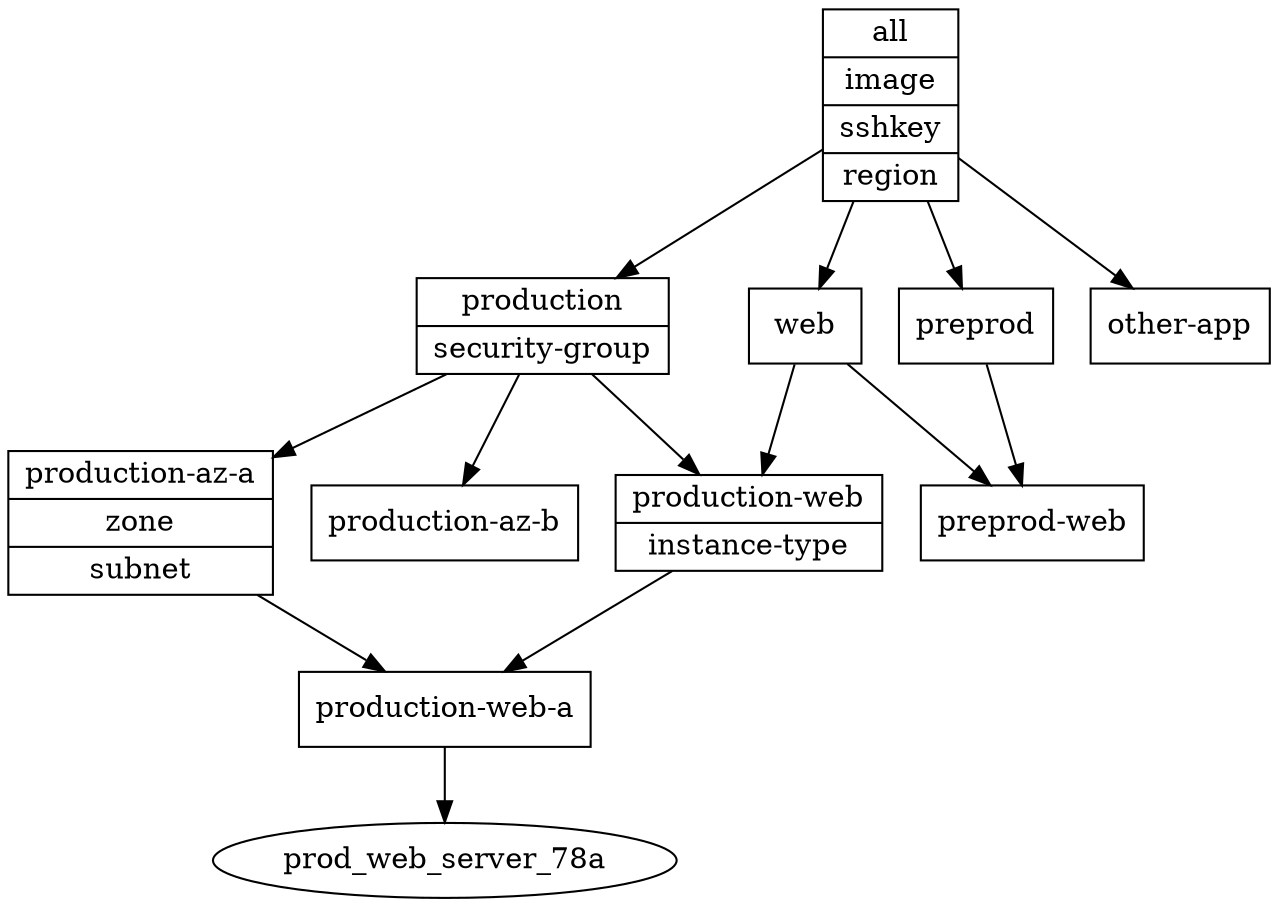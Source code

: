 digraph inventory { 
  all -> production;
  all -> preprod;
  all -> web;
  all -> other_app;
  production -> production_az_a;
  production -> production_az_b;
  production -> production_web;
  web -> production_web
  web -> preprod_web
  preprod -> preprod_web;
  production_az_a -> production_web_a;
  production_web_a -> prod_web_server_78a;
  production_web -> production_web_a;
  production [shape=record; label="{production|security-group}"]
  production_web [shape=record; label="{production-web|instance-type}"]
  preprod_web [shape=record; label="preprod-web"]
  production_web_a [shape=record; label="production-web-a"]
  production_az_a [shape=record; label="{production-az-a|zone|subnet}"]
  production_az_b [shape=record; label="production-az-b"]
  web [shape=record; label="web"]
  all [shape=record; label="{all|image|sshkey|region}"]
  other_app [shape=record; label="other-app"]
  preprod [shape=record; label="preprod"]

}
